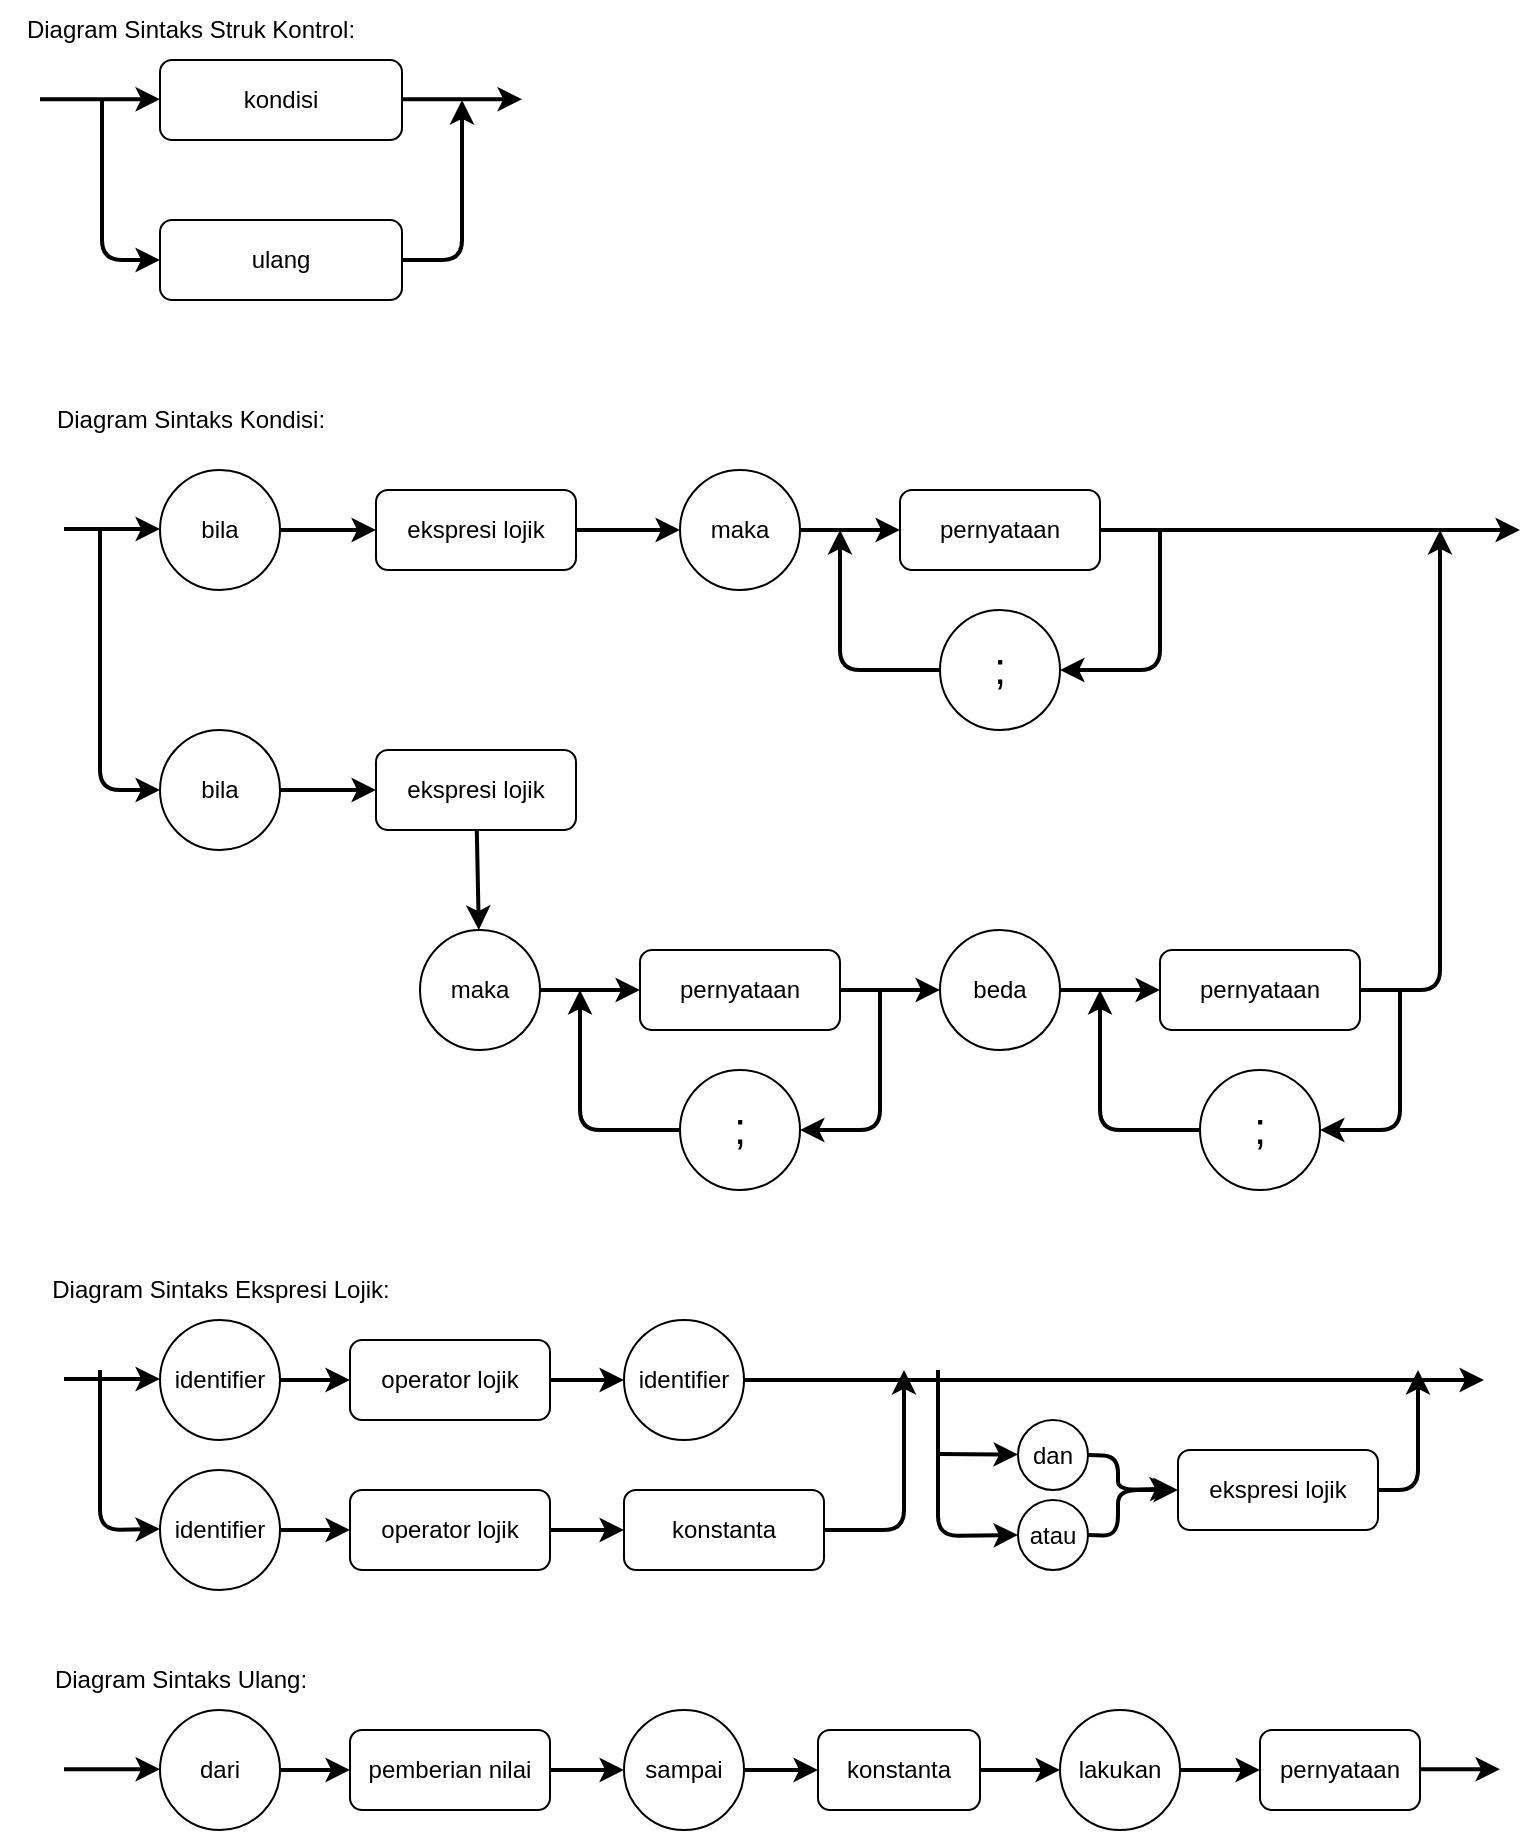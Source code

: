 <mxfile>
    <diagram id="N-JIwSo6NQa0qo3Qw676" name="Page-2">
        <mxGraphModel dx="1228" dy="536" grid="1" gridSize="10" guides="1" tooltips="1" connect="1" arrows="1" fold="1" page="1" pageScale="1" pageWidth="827" pageHeight="1169" math="0" shadow="0">
            <root>
                <mxCell id="0"/>
                <mxCell id="1" parent="0"/>
                <mxCell id="sGA7hmKxJP3p-6hedCUv-1" value="Diagram Sintaks Struk Kontrol:" style="text;html=1;align=center;verticalAlign=middle;resizable=0;points=[];autosize=1;strokeColor=none;fillColor=none;fontSize=12;" parent="1" vertex="1">
                    <mxGeometry x="40" y="45" width="190" height="30" as="geometry"/>
                </mxCell>
                <mxCell id="hKbsMFtzubxS4o8_lvip-1" value="kondisi" style="rounded=1;whiteSpace=wrap;html=1;" parent="1" vertex="1">
                    <mxGeometry x="120" y="75" width="121" height="40" as="geometry"/>
                </mxCell>
                <mxCell id="hKbsMFtzubxS4o8_lvip-2" value="ulang" style="rounded=1;whiteSpace=wrap;html=1;" parent="1" vertex="1">
                    <mxGeometry x="120" y="155" width="121" height="40" as="geometry"/>
                </mxCell>
                <mxCell id="hKbsMFtzubxS4o8_lvip-3" value="" style="endArrow=classic;html=1;strokeWidth=2;entryX=0;entryY=0.5;entryDx=0;entryDy=0;" parent="1" edge="1">
                    <mxGeometry width="50" height="50" relative="1" as="geometry">
                        <mxPoint x="60.0" y="94.6" as="sourcePoint"/>
                        <mxPoint x="120.0" y="94.6" as="targetPoint"/>
                    </mxGeometry>
                </mxCell>
                <mxCell id="hKbsMFtzubxS4o8_lvip-4" value="" style="endArrow=classic;html=1;strokeWidth=2;entryX=0;entryY=0.5;entryDx=0;entryDy=0;" parent="1" target="hKbsMFtzubxS4o8_lvip-2" edge="1">
                    <mxGeometry width="50" height="50" relative="1" as="geometry">
                        <mxPoint x="91" y="95" as="sourcePoint"/>
                        <mxPoint x="130" y="104.6" as="targetPoint"/>
                        <Array as="points">
                            <mxPoint x="91" y="175"/>
                        </Array>
                    </mxGeometry>
                </mxCell>
                <mxCell id="hKbsMFtzubxS4o8_lvip-5" value="" style="endArrow=classic;html=1;strokeWidth=2;entryX=0;entryY=0.5;entryDx=0;entryDy=0;" parent="1" edge="1">
                    <mxGeometry width="50" height="50" relative="1" as="geometry">
                        <mxPoint x="241" y="94.6" as="sourcePoint"/>
                        <mxPoint x="301" y="94.6" as="targetPoint"/>
                    </mxGeometry>
                </mxCell>
                <mxCell id="hKbsMFtzubxS4o8_lvip-6" value="" style="endArrow=classic;html=1;strokeWidth=2;exitX=1;exitY=0.5;exitDx=0;exitDy=0;" parent="1" source="hKbsMFtzubxS4o8_lvip-2" edge="1">
                    <mxGeometry width="50" height="50" relative="1" as="geometry">
                        <mxPoint x="251" y="104.6" as="sourcePoint"/>
                        <mxPoint x="271" y="95" as="targetPoint"/>
                        <Array as="points">
                            <mxPoint x="271" y="175"/>
                        </Array>
                    </mxGeometry>
                </mxCell>
                <mxCell id="hKbsMFtzubxS4o8_lvip-7" value="Diagram Sintaks Kondisi:" style="text;html=1;align=center;verticalAlign=middle;resizable=0;points=[];autosize=1;strokeColor=none;fillColor=none;fontSize=12;" parent="1" vertex="1">
                    <mxGeometry x="55" y="240" width="160" height="30" as="geometry"/>
                </mxCell>
                <mxCell id="C67lPEHfHLXvaHAFfDTe-1" value="bila" style="ellipse;whiteSpace=wrap;html=1;aspect=fixed;" vertex="1" parent="1">
                    <mxGeometry x="120" y="280" width="60" height="60" as="geometry"/>
                </mxCell>
                <mxCell id="C67lPEHfHLXvaHAFfDTe-2" value="ekspresi lojik" style="rounded=1;whiteSpace=wrap;html=1;" vertex="1" parent="1">
                    <mxGeometry x="228" y="290" width="100" height="40" as="geometry"/>
                </mxCell>
                <mxCell id="C67lPEHfHLXvaHAFfDTe-3" value="maka" style="ellipse;whiteSpace=wrap;html=1;aspect=fixed;" vertex="1" parent="1">
                    <mxGeometry x="380" y="280" width="60" height="60" as="geometry"/>
                </mxCell>
                <mxCell id="C67lPEHfHLXvaHAFfDTe-4" value="" style="endArrow=classic;html=1;strokeWidth=2;entryX=0;entryY=0.5;entryDx=0;entryDy=0;exitX=1;exitY=0.5;exitDx=0;exitDy=0;" edge="1" source="C67lPEHfHLXvaHAFfDTe-1" target="C67lPEHfHLXvaHAFfDTe-2" parent="1">
                    <mxGeometry width="50" height="50" relative="1" as="geometry">
                        <mxPoint x="78" y="320" as="sourcePoint"/>
                        <mxPoint x="130.0" y="320" as="targetPoint"/>
                    </mxGeometry>
                </mxCell>
                <mxCell id="C67lPEHfHLXvaHAFfDTe-5" value="" style="endArrow=classic;html=1;strokeWidth=2;entryX=0;entryY=0.5;entryDx=0;entryDy=0;" edge="1" source="C67lPEHfHLXvaHAFfDTe-2" target="C67lPEHfHLXvaHAFfDTe-3" parent="1">
                    <mxGeometry width="50" height="50" relative="1" as="geometry">
                        <mxPoint x="190.0" y="320" as="sourcePoint"/>
                        <mxPoint x="238" y="320" as="targetPoint"/>
                    </mxGeometry>
                </mxCell>
                <mxCell id="C67lPEHfHLXvaHAFfDTe-6" value="pernyataan" style="rounded=1;whiteSpace=wrap;html=1;" vertex="1" parent="1">
                    <mxGeometry x="490" y="290" width="100" height="40" as="geometry"/>
                </mxCell>
                <mxCell id="C67lPEHfHLXvaHAFfDTe-7" value="" style="endArrow=classic;html=1;strokeWidth=2;entryX=0;entryY=0.5;entryDx=0;entryDy=0;exitX=1;exitY=0.5;exitDx=0;exitDy=0;" edge="1" parent="1" source="C67lPEHfHLXvaHAFfDTe-3" target="C67lPEHfHLXvaHAFfDTe-6">
                    <mxGeometry width="50" height="50" relative="1" as="geometry">
                        <mxPoint x="470" y="250" as="sourcePoint"/>
                        <mxPoint x="390" y="320" as="targetPoint"/>
                    </mxGeometry>
                </mxCell>
                <mxCell id="C67lPEHfHLXvaHAFfDTe-8" value="&lt;font style=&quot;font-size: 22px;&quot;&gt;;&lt;/font&gt;" style="ellipse;whiteSpace=wrap;html=1;aspect=fixed;" vertex="1" parent="1">
                    <mxGeometry x="510" y="350" width="60" height="60" as="geometry"/>
                </mxCell>
                <mxCell id="C67lPEHfHLXvaHAFfDTe-9" value="" style="endArrow=classic;html=1;strokeWidth=2;exitX=1;exitY=0.5;exitDx=0;exitDy=0;" edge="1" parent="1" source="C67lPEHfHLXvaHAFfDTe-6">
                    <mxGeometry width="50" height="50" relative="1" as="geometry">
                        <mxPoint x="450" y="320" as="sourcePoint"/>
                        <mxPoint x="800" y="310" as="targetPoint"/>
                    </mxGeometry>
                </mxCell>
                <mxCell id="C67lPEHfHLXvaHAFfDTe-10" value="" style="endArrow=classic;html=1;strokeWidth=2;exitX=0;exitY=0.5;exitDx=0;exitDy=0;" edge="1" parent="1" source="C67lPEHfHLXvaHAFfDTe-8">
                    <mxGeometry width="50" height="50" relative="1" as="geometry">
                        <mxPoint x="450" y="320" as="sourcePoint"/>
                        <mxPoint x="460" y="310" as="targetPoint"/>
                        <Array as="points">
                            <mxPoint x="460" y="380"/>
                        </Array>
                    </mxGeometry>
                </mxCell>
                <mxCell id="C67lPEHfHLXvaHAFfDTe-11" value="" style="endArrow=classic;html=1;strokeWidth=2;entryX=1;entryY=0.5;entryDx=0;entryDy=0;" edge="1" parent="1" target="C67lPEHfHLXvaHAFfDTe-8">
                    <mxGeometry width="50" height="50" relative="1" as="geometry">
                        <mxPoint x="620" y="310" as="sourcePoint"/>
                        <mxPoint x="470" y="320" as="targetPoint"/>
                        <Array as="points">
                            <mxPoint x="620" y="380"/>
                        </Array>
                    </mxGeometry>
                </mxCell>
                <mxCell id="C67lPEHfHLXvaHAFfDTe-12" value="" style="endArrow=classic;html=1;strokeWidth=2;entryX=0;entryY=0.5;entryDx=0;entryDy=0;exitX=1;exitY=0.5;exitDx=0;exitDy=0;" edge="1" parent="1">
                    <mxGeometry width="50" height="50" relative="1" as="geometry">
                        <mxPoint x="72" y="309.5" as="sourcePoint"/>
                        <mxPoint x="120" y="309.5" as="targetPoint"/>
                    </mxGeometry>
                </mxCell>
                <mxCell id="C67lPEHfHLXvaHAFfDTe-14" value="bila" style="ellipse;whiteSpace=wrap;html=1;aspect=fixed;" vertex="1" parent="1">
                    <mxGeometry x="120" y="410" width="60" height="60" as="geometry"/>
                </mxCell>
                <mxCell id="C67lPEHfHLXvaHAFfDTe-15" value="ekspresi lojik" style="rounded=1;whiteSpace=wrap;html=1;" vertex="1" parent="1">
                    <mxGeometry x="228" y="420" width="100" height="40" as="geometry"/>
                </mxCell>
                <mxCell id="C67lPEHfHLXvaHAFfDTe-16" value="maka" style="ellipse;whiteSpace=wrap;html=1;aspect=fixed;" vertex="1" parent="1">
                    <mxGeometry x="250" y="510" width="60" height="60" as="geometry"/>
                </mxCell>
                <mxCell id="C67lPEHfHLXvaHAFfDTe-17" value="" style="endArrow=classic;html=1;strokeWidth=2;entryX=0;entryY=0.5;entryDx=0;entryDy=0;exitX=1;exitY=0.5;exitDx=0;exitDy=0;" edge="1" source="C67lPEHfHLXvaHAFfDTe-14" target="C67lPEHfHLXvaHAFfDTe-15" parent="1">
                    <mxGeometry width="50" height="50" relative="1" as="geometry">
                        <mxPoint x="78" y="450" as="sourcePoint"/>
                        <mxPoint x="130.0" y="450" as="targetPoint"/>
                    </mxGeometry>
                </mxCell>
                <mxCell id="C67lPEHfHLXvaHAFfDTe-18" value="" style="endArrow=classic;html=1;strokeWidth=2;" edge="1" source="C67lPEHfHLXvaHAFfDTe-15" target="C67lPEHfHLXvaHAFfDTe-16" parent="1">
                    <mxGeometry width="50" height="50" relative="1" as="geometry">
                        <mxPoint x="190.0" y="450" as="sourcePoint"/>
                        <mxPoint x="238" y="450" as="targetPoint"/>
                    </mxGeometry>
                </mxCell>
                <mxCell id="C67lPEHfHLXvaHAFfDTe-19" value="pernyataan" style="rounded=1;whiteSpace=wrap;html=1;" vertex="1" parent="1">
                    <mxGeometry x="360" y="520" width="100" height="40" as="geometry"/>
                </mxCell>
                <mxCell id="C67lPEHfHLXvaHAFfDTe-20" value="" style="endArrow=classic;html=1;strokeWidth=2;entryX=0;entryY=0.5;entryDx=0;entryDy=0;exitX=1;exitY=0.5;exitDx=0;exitDy=0;" edge="1" source="C67lPEHfHLXvaHAFfDTe-16" target="C67lPEHfHLXvaHAFfDTe-19" parent="1">
                    <mxGeometry width="50" height="50" relative="1" as="geometry">
                        <mxPoint x="340" y="480" as="sourcePoint"/>
                        <mxPoint x="260" y="550" as="targetPoint"/>
                    </mxGeometry>
                </mxCell>
                <mxCell id="C67lPEHfHLXvaHAFfDTe-21" value="&lt;font style=&quot;font-size: 22px;&quot;&gt;;&lt;/font&gt;" style="ellipse;whiteSpace=wrap;html=1;aspect=fixed;" vertex="1" parent="1">
                    <mxGeometry x="380" y="580" width="60" height="60" as="geometry"/>
                </mxCell>
                <mxCell id="C67lPEHfHLXvaHAFfDTe-22" value="" style="endArrow=classic;html=1;strokeWidth=2;exitX=0;exitY=0.5;exitDx=0;exitDy=0;" edge="1" source="C67lPEHfHLXvaHAFfDTe-21" parent="1">
                    <mxGeometry width="50" height="50" relative="1" as="geometry">
                        <mxPoint x="320" y="550" as="sourcePoint"/>
                        <mxPoint x="330" y="540" as="targetPoint"/>
                        <Array as="points">
                            <mxPoint x="330" y="610"/>
                        </Array>
                    </mxGeometry>
                </mxCell>
                <mxCell id="C67lPEHfHLXvaHAFfDTe-23" value="" style="endArrow=classic;html=1;strokeWidth=2;entryX=1;entryY=0.5;entryDx=0;entryDy=0;" edge="1" target="C67lPEHfHLXvaHAFfDTe-21" parent="1">
                    <mxGeometry width="50" height="50" relative="1" as="geometry">
                        <mxPoint x="480" y="540" as="sourcePoint"/>
                        <mxPoint x="340" y="550" as="targetPoint"/>
                        <Array as="points">
                            <mxPoint x="480" y="610"/>
                        </Array>
                    </mxGeometry>
                </mxCell>
                <mxCell id="C67lPEHfHLXvaHAFfDTe-24" value="" style="endArrow=classic;html=1;strokeWidth=2;entryX=0;entryY=0.5;entryDx=0;entryDy=0;" edge="1" parent="1" target="C67lPEHfHLXvaHAFfDTe-14">
                    <mxGeometry width="50" height="50" relative="1" as="geometry">
                        <mxPoint x="90" y="310" as="sourcePoint"/>
                        <mxPoint x="238" y="320" as="targetPoint"/>
                        <Array as="points">
                            <mxPoint x="90" y="440"/>
                        </Array>
                    </mxGeometry>
                </mxCell>
                <mxCell id="C67lPEHfHLXvaHAFfDTe-25" value="beda" style="ellipse;whiteSpace=wrap;html=1;aspect=fixed;" vertex="1" parent="1">
                    <mxGeometry x="510" y="510" width="60" height="60" as="geometry"/>
                </mxCell>
                <mxCell id="C67lPEHfHLXvaHAFfDTe-27" value="" style="endArrow=classic;html=1;strokeWidth=2;entryX=0;entryY=0.5;entryDx=0;entryDy=0;exitX=1;exitY=0.5;exitDx=0;exitDy=0;" edge="1" parent="1" source="C67lPEHfHLXvaHAFfDTe-19" target="C67lPEHfHLXvaHAFfDTe-25">
                    <mxGeometry width="50" height="50" relative="1" as="geometry">
                        <mxPoint x="320" y="550" as="sourcePoint"/>
                        <mxPoint x="370" y="550" as="targetPoint"/>
                    </mxGeometry>
                </mxCell>
                <mxCell id="C67lPEHfHLXvaHAFfDTe-28" value="pernyataan" style="rounded=1;whiteSpace=wrap;html=1;" vertex="1" parent="1">
                    <mxGeometry x="620" y="520" width="100" height="40" as="geometry"/>
                </mxCell>
                <mxCell id="C67lPEHfHLXvaHAFfDTe-29" value="" style="endArrow=classic;html=1;strokeWidth=2;entryX=0;entryY=0.5;entryDx=0;entryDy=0;exitX=1;exitY=0.5;exitDx=0;exitDy=0;" edge="1" parent="1" target="C67lPEHfHLXvaHAFfDTe-28">
                    <mxGeometry width="50" height="50" relative="1" as="geometry">
                        <mxPoint x="570" y="540" as="sourcePoint"/>
                        <mxPoint x="520" y="550" as="targetPoint"/>
                    </mxGeometry>
                </mxCell>
                <mxCell id="C67lPEHfHLXvaHAFfDTe-30" value="&lt;font style=&quot;font-size: 22px;&quot;&gt;;&lt;/font&gt;" style="ellipse;whiteSpace=wrap;html=1;aspect=fixed;" vertex="1" parent="1">
                    <mxGeometry x="640" y="580" width="60" height="60" as="geometry"/>
                </mxCell>
                <mxCell id="C67lPEHfHLXvaHAFfDTe-31" value="" style="endArrow=classic;html=1;strokeWidth=2;exitX=0;exitY=0.5;exitDx=0;exitDy=0;" edge="1" parent="1" source="C67lPEHfHLXvaHAFfDTe-30">
                    <mxGeometry width="50" height="50" relative="1" as="geometry">
                        <mxPoint x="580" y="550" as="sourcePoint"/>
                        <mxPoint x="590" y="540" as="targetPoint"/>
                        <Array as="points">
                            <mxPoint x="590" y="610"/>
                        </Array>
                    </mxGeometry>
                </mxCell>
                <mxCell id="C67lPEHfHLXvaHAFfDTe-32" value="" style="endArrow=classic;html=1;strokeWidth=2;entryX=1;entryY=0.5;entryDx=0;entryDy=0;" edge="1" parent="1" target="C67lPEHfHLXvaHAFfDTe-30">
                    <mxGeometry width="50" height="50" relative="1" as="geometry">
                        <mxPoint x="740" y="540" as="sourcePoint"/>
                        <mxPoint x="600" y="550" as="targetPoint"/>
                        <Array as="points">
                            <mxPoint x="740" y="610"/>
                        </Array>
                    </mxGeometry>
                </mxCell>
                <mxCell id="C67lPEHfHLXvaHAFfDTe-33" value="" style="endArrow=classic;html=1;strokeWidth=2;exitX=1;exitY=0.5;exitDx=0;exitDy=0;" edge="1" parent="1" source="C67lPEHfHLXvaHAFfDTe-28">
                    <mxGeometry width="50" height="50" relative="1" as="geometry">
                        <mxPoint x="580" y="550" as="sourcePoint"/>
                        <mxPoint x="760" y="310" as="targetPoint"/>
                        <Array as="points">
                            <mxPoint x="760" y="540"/>
                        </Array>
                    </mxGeometry>
                </mxCell>
                <mxCell id="C67lPEHfHLXvaHAFfDTe-34" value="Diagram Sintaks Ekspresi Lojik:" style="text;html=1;align=center;verticalAlign=middle;resizable=0;points=[];autosize=1;strokeColor=none;fillColor=none;fontSize=12;" vertex="1" parent="1">
                    <mxGeometry x="55" y="675" width="190" height="30" as="geometry"/>
                </mxCell>
                <mxCell id="C67lPEHfHLXvaHAFfDTe-35" value="identifier" style="ellipse;whiteSpace=wrap;html=1;aspect=fixed;" vertex="1" parent="1">
                    <mxGeometry x="120" y="705" width="60" height="60" as="geometry"/>
                </mxCell>
                <mxCell id="C67lPEHfHLXvaHAFfDTe-36" value="operator lojik" style="rounded=1;whiteSpace=wrap;html=1;" vertex="1" parent="1">
                    <mxGeometry x="215" y="715" width="100" height="40" as="geometry"/>
                </mxCell>
                <mxCell id="C67lPEHfHLXvaHAFfDTe-37" value="identifier" style="ellipse;whiteSpace=wrap;html=1;aspect=fixed;" vertex="1" parent="1">
                    <mxGeometry x="352" y="705" width="60" height="60" as="geometry"/>
                </mxCell>
                <mxCell id="C67lPEHfHLXvaHAFfDTe-38" value="" style="endArrow=classic;html=1;strokeWidth=2;entryX=0;entryY=0.5;entryDx=0;entryDy=0;exitX=1;exitY=0.5;exitDx=0;exitDy=0;" edge="1" parent="1" source="C67lPEHfHLXvaHAFfDTe-35" target="C67lPEHfHLXvaHAFfDTe-36">
                    <mxGeometry width="50" height="50" relative="1" as="geometry">
                        <mxPoint x="78" y="745" as="sourcePoint"/>
                        <mxPoint x="130.0" y="745" as="targetPoint"/>
                    </mxGeometry>
                </mxCell>
                <mxCell id="C67lPEHfHLXvaHAFfDTe-39" value="" style="endArrow=classic;html=1;strokeWidth=2;entryX=0;entryY=0.5;entryDx=0;entryDy=0;" edge="1" parent="1" source="C67lPEHfHLXvaHAFfDTe-36" target="C67lPEHfHLXvaHAFfDTe-37">
                    <mxGeometry width="50" height="50" relative="1" as="geometry">
                        <mxPoint x="177.0" y="745" as="sourcePoint"/>
                        <mxPoint x="225" y="745" as="targetPoint"/>
                    </mxGeometry>
                </mxCell>
                <mxCell id="C67lPEHfHLXvaHAFfDTe-40" value="" style="endArrow=classic;html=1;strokeWidth=2;entryX=0;entryY=0.5;entryDx=0;entryDy=0;exitX=1;exitY=0.5;exitDx=0;exitDy=0;" edge="1" parent="1">
                    <mxGeometry width="50" height="50" relative="1" as="geometry">
                        <mxPoint x="72" y="734.5" as="sourcePoint"/>
                        <mxPoint x="120" y="734.5" as="targetPoint"/>
                    </mxGeometry>
                </mxCell>
                <mxCell id="C67lPEHfHLXvaHAFfDTe-42" value="identifier" style="ellipse;whiteSpace=wrap;html=1;aspect=fixed;" vertex="1" parent="1">
                    <mxGeometry x="120" y="780" width="60" height="60" as="geometry"/>
                </mxCell>
                <mxCell id="C67lPEHfHLXvaHAFfDTe-43" value="operator lojik" style="rounded=1;whiteSpace=wrap;html=1;" vertex="1" parent="1">
                    <mxGeometry x="215" y="790" width="100" height="40" as="geometry"/>
                </mxCell>
                <mxCell id="C67lPEHfHLXvaHAFfDTe-45" value="" style="endArrow=classic;html=1;strokeWidth=2;entryX=0;entryY=0.5;entryDx=0;entryDy=0;exitX=1;exitY=0.5;exitDx=0;exitDy=0;" edge="1" parent="1" source="C67lPEHfHLXvaHAFfDTe-42" target="C67lPEHfHLXvaHAFfDTe-43">
                    <mxGeometry width="50" height="50" relative="1" as="geometry">
                        <mxPoint x="78" y="820" as="sourcePoint"/>
                        <mxPoint x="130.0" y="820" as="targetPoint"/>
                    </mxGeometry>
                </mxCell>
                <mxCell id="C67lPEHfHLXvaHAFfDTe-46" value="" style="endArrow=classic;html=1;strokeWidth=2;entryX=0;entryY=0.5;entryDx=0;entryDy=0;" edge="1" parent="1" source="C67lPEHfHLXvaHAFfDTe-43" target="C67lPEHfHLXvaHAFfDTe-48">
                    <mxGeometry width="50" height="50" relative="1" as="geometry">
                        <mxPoint x="177.0" y="820" as="sourcePoint"/>
                        <mxPoint x="367" y="810" as="targetPoint"/>
                    </mxGeometry>
                </mxCell>
                <mxCell id="C67lPEHfHLXvaHAFfDTe-47" value="" style="endArrow=classic;html=1;strokeWidth=2;entryX=0;entryY=0.5;entryDx=0;entryDy=0;" edge="1" parent="1">
                    <mxGeometry width="50" height="50" relative="1" as="geometry">
                        <mxPoint x="90" y="730" as="sourcePoint"/>
                        <mxPoint x="120" y="809.5" as="targetPoint"/>
                        <Array as="points">
                            <mxPoint x="90" y="810"/>
                        </Array>
                    </mxGeometry>
                </mxCell>
                <mxCell id="C67lPEHfHLXvaHAFfDTe-48" value="konstanta" style="rounded=1;whiteSpace=wrap;html=1;" vertex="1" parent="1">
                    <mxGeometry x="352" y="790" width="100" height="40" as="geometry"/>
                </mxCell>
                <mxCell id="C67lPEHfHLXvaHAFfDTe-49" value="" style="endArrow=classic;html=1;strokeWidth=2;exitX=1;exitY=0.5;exitDx=0;exitDy=0;" edge="1" parent="1" source="C67lPEHfHLXvaHAFfDTe-37">
                    <mxGeometry width="50" height="50" relative="1" as="geometry">
                        <mxPoint x="310" y="745" as="sourcePoint"/>
                        <mxPoint x="782" y="735" as="targetPoint"/>
                    </mxGeometry>
                </mxCell>
                <mxCell id="C67lPEHfHLXvaHAFfDTe-50" value="" style="endArrow=classic;html=1;strokeWidth=2;exitX=1;exitY=0.5;exitDx=0;exitDy=0;" edge="1" parent="1" source="C67lPEHfHLXvaHAFfDTe-48">
                    <mxGeometry width="50" height="50" relative="1" as="geometry">
                        <mxPoint x="310" y="820" as="sourcePoint"/>
                        <mxPoint x="492" y="730" as="targetPoint"/>
                        <Array as="points">
                            <mxPoint x="492" y="810"/>
                        </Array>
                    </mxGeometry>
                </mxCell>
                <mxCell id="C67lPEHfHLXvaHAFfDTe-51" value="dan" style="ellipse;whiteSpace=wrap;html=1;aspect=fixed;" vertex="1" parent="1">
                    <mxGeometry x="549" y="755" width="35" height="35" as="geometry"/>
                </mxCell>
                <mxCell id="C67lPEHfHLXvaHAFfDTe-52" value="atau" style="ellipse;whiteSpace=wrap;html=1;aspect=fixed;" vertex="1" parent="1">
                    <mxGeometry x="549" y="795" width="35" height="35" as="geometry"/>
                </mxCell>
                <mxCell id="C67lPEHfHLXvaHAFfDTe-53" value="" style="endArrow=classic;html=1;strokeWidth=2;entryX=0;entryY=0.5;entryDx=0;entryDy=0;" edge="1" parent="1" target="C67lPEHfHLXvaHAFfDTe-52">
                    <mxGeometry width="50" height="50" relative="1" as="geometry">
                        <mxPoint x="509" y="730" as="sourcePoint"/>
                        <mxPoint x="349" y="820" as="targetPoint"/>
                        <Array as="points">
                            <mxPoint x="509" y="813"/>
                        </Array>
                    </mxGeometry>
                </mxCell>
                <mxCell id="C67lPEHfHLXvaHAFfDTe-54" value="" style="endArrow=classic;html=1;strokeWidth=2;entryX=0;entryY=0.5;entryDx=0;entryDy=0;" edge="1" parent="1">
                    <mxGeometry width="50" height="50" relative="1" as="geometry">
                        <mxPoint x="509" y="772" as="sourcePoint"/>
                        <mxPoint x="549" y="772.29" as="targetPoint"/>
                    </mxGeometry>
                </mxCell>
                <mxCell id="C67lPEHfHLXvaHAFfDTe-55" value="ekspresi lojik" style="rounded=1;whiteSpace=wrap;html=1;" vertex="1" parent="1">
                    <mxGeometry x="629" y="770" width="100" height="40" as="geometry"/>
                </mxCell>
                <mxCell id="C67lPEHfHLXvaHAFfDTe-56" value="" style="endArrow=classic;html=1;strokeWidth=2;entryX=-0.019;entryY=0.481;entryDx=0;entryDy=0;entryPerimeter=0;exitX=1;exitY=0.5;exitDx=0;exitDy=0;" edge="1" parent="1" source="C67lPEHfHLXvaHAFfDTe-51" target="C67lPEHfHLXvaHAFfDTe-55">
                    <mxGeometry width="50" height="50" relative="1" as="geometry">
                        <mxPoint x="519" y="782" as="sourcePoint"/>
                        <mxPoint x="559" y="782.29" as="targetPoint"/>
                        <Array as="points">
                            <mxPoint x="599" y="773"/>
                            <mxPoint x="599" y="790"/>
                        </Array>
                    </mxGeometry>
                </mxCell>
                <mxCell id="C67lPEHfHLXvaHAFfDTe-57" value="" style="endArrow=classic;html=1;strokeWidth=2;entryX=0;entryY=0.5;entryDx=0;entryDy=0;exitX=1;exitY=0.5;exitDx=0;exitDy=0;" edge="1" parent="1" source="C67lPEHfHLXvaHAFfDTe-52" target="C67lPEHfHLXvaHAFfDTe-55">
                    <mxGeometry width="50" height="50" relative="1" as="geometry">
                        <mxPoint x="594" y="782.5" as="sourcePoint"/>
                        <mxPoint x="627.1" y="799.24" as="targetPoint"/>
                        <Array as="points">
                            <mxPoint x="599" y="813"/>
                            <mxPoint x="599" y="790"/>
                        </Array>
                    </mxGeometry>
                </mxCell>
                <mxCell id="C67lPEHfHLXvaHAFfDTe-58" value="" style="endArrow=classic;html=1;strokeWidth=2;exitX=1;exitY=0.5;exitDx=0;exitDy=0;" edge="1" parent="1" source="C67lPEHfHLXvaHAFfDTe-55">
                    <mxGeometry width="50" height="50" relative="1" as="geometry">
                        <mxPoint x="659" y="764.71" as="sourcePoint"/>
                        <mxPoint x="749" y="730" as="targetPoint"/>
                        <Array as="points">
                            <mxPoint x="749" y="790"/>
                        </Array>
                    </mxGeometry>
                </mxCell>
                <mxCell id="C67lPEHfHLXvaHAFfDTe-60" value="Diagram Sintaks Ulang:" style="text;html=1;align=center;verticalAlign=middle;resizable=0;points=[];autosize=1;strokeColor=none;fillColor=none;fontSize=12;" vertex="1" parent="1">
                    <mxGeometry x="55" y="870" width="150" height="30" as="geometry"/>
                </mxCell>
                <mxCell id="C67lPEHfHLXvaHAFfDTe-61" value="dari" style="ellipse;whiteSpace=wrap;html=1;aspect=fixed;" vertex="1" parent="1">
                    <mxGeometry x="120" y="900" width="60" height="60" as="geometry"/>
                </mxCell>
                <mxCell id="C67lPEHfHLXvaHAFfDTe-62" value="pemberian nilai" style="rounded=1;whiteSpace=wrap;html=1;" vertex="1" parent="1">
                    <mxGeometry x="215" y="910" width="100" height="40" as="geometry"/>
                </mxCell>
                <mxCell id="C67lPEHfHLXvaHAFfDTe-63" value="sampai" style="ellipse;whiteSpace=wrap;html=1;aspect=fixed;" vertex="1" parent="1">
                    <mxGeometry x="352" y="900" width="60" height="60" as="geometry"/>
                </mxCell>
                <mxCell id="C67lPEHfHLXvaHAFfDTe-64" value="" style="endArrow=classic;html=1;strokeWidth=2;entryX=0;entryY=0.5;entryDx=0;entryDy=0;exitX=1;exitY=0.5;exitDx=0;exitDy=0;" edge="1" parent="1" source="C67lPEHfHLXvaHAFfDTe-61" target="C67lPEHfHLXvaHAFfDTe-62">
                    <mxGeometry width="50" height="50" relative="1" as="geometry">
                        <mxPoint x="78" y="940" as="sourcePoint"/>
                        <mxPoint x="130.0" y="940" as="targetPoint"/>
                    </mxGeometry>
                </mxCell>
                <mxCell id="C67lPEHfHLXvaHAFfDTe-65" value="" style="endArrow=classic;html=1;strokeWidth=2;entryX=0;entryY=0.5;entryDx=0;entryDy=0;" edge="1" parent="1" source="C67lPEHfHLXvaHAFfDTe-62" target="C67lPEHfHLXvaHAFfDTe-63">
                    <mxGeometry width="50" height="50" relative="1" as="geometry">
                        <mxPoint x="177.0" y="940" as="sourcePoint"/>
                        <mxPoint x="225" y="940" as="targetPoint"/>
                    </mxGeometry>
                </mxCell>
                <mxCell id="C67lPEHfHLXvaHAFfDTe-66" value="" style="endArrow=classic;html=1;strokeWidth=2;entryX=0;entryY=0.5;entryDx=0;entryDy=0;exitX=1;exitY=0.5;exitDx=0;exitDy=0;" edge="1" parent="1">
                    <mxGeometry width="50" height="50" relative="1" as="geometry">
                        <mxPoint x="72.0" y="929.64" as="sourcePoint"/>
                        <mxPoint x="120" y="929.64" as="targetPoint"/>
                    </mxGeometry>
                </mxCell>
                <mxCell id="C67lPEHfHLXvaHAFfDTe-67" value="konstanta" style="rounded=1;whiteSpace=wrap;html=1;" vertex="1" parent="1">
                    <mxGeometry x="449" y="910" width="81" height="40" as="geometry"/>
                </mxCell>
                <mxCell id="C67lPEHfHLXvaHAFfDTe-68" value="" style="endArrow=classic;html=1;strokeWidth=2;entryX=0;entryY=0.5;entryDx=0;entryDy=0;exitX=1;exitY=0.5;exitDx=0;exitDy=0;" edge="1" parent="1" source="C67lPEHfHLXvaHAFfDTe-63" target="C67lPEHfHLXvaHAFfDTe-67">
                    <mxGeometry width="50" height="50" relative="1" as="geometry">
                        <mxPoint x="450" y="880" as="sourcePoint"/>
                        <mxPoint x="362" y="940" as="targetPoint"/>
                    </mxGeometry>
                </mxCell>
                <mxCell id="C67lPEHfHLXvaHAFfDTe-70" value="lakukan" style="ellipse;whiteSpace=wrap;html=1;aspect=fixed;" vertex="1" parent="1">
                    <mxGeometry x="570" y="900" width="60" height="60" as="geometry"/>
                </mxCell>
                <mxCell id="C67lPEHfHLXvaHAFfDTe-71" value="" style="endArrow=classic;html=1;strokeWidth=2;entryX=0;entryY=0.5;entryDx=0;entryDy=0;exitX=1;exitY=0.5;exitDx=0;exitDy=0;" edge="1" parent="1" source="C67lPEHfHLXvaHAFfDTe-67" target="C67lPEHfHLXvaHAFfDTe-70">
                    <mxGeometry width="50" height="50" relative="1" as="geometry">
                        <mxPoint x="550" y="930" as="sourcePoint"/>
                        <mxPoint x="459" y="940" as="targetPoint"/>
                    </mxGeometry>
                </mxCell>
                <mxCell id="C67lPEHfHLXvaHAFfDTe-72" value="pernyataan" style="rounded=1;whiteSpace=wrap;html=1;" vertex="1" parent="1">
                    <mxGeometry x="670" y="910" width="80" height="40" as="geometry"/>
                </mxCell>
                <mxCell id="C67lPEHfHLXvaHAFfDTe-73" value="" style="endArrow=classic;html=1;strokeWidth=2;entryX=0;entryY=0.5;entryDx=0;entryDy=0;exitX=1;exitY=0.5;exitDx=0;exitDy=0;" edge="1" parent="1" source="C67lPEHfHLXvaHAFfDTe-70" target="C67lPEHfHLXvaHAFfDTe-72">
                    <mxGeometry width="50" height="50" relative="1" as="geometry">
                        <mxPoint x="540.0" y="940" as="sourcePoint"/>
                        <mxPoint x="580.0" y="940" as="targetPoint"/>
                    </mxGeometry>
                </mxCell>
                <mxCell id="C67lPEHfHLXvaHAFfDTe-74" value="" style="endArrow=classic;html=1;strokeWidth=2;entryX=0;entryY=0.5;entryDx=0;entryDy=0;exitX=1;exitY=0.5;exitDx=0;exitDy=0;" edge="1" parent="1">
                    <mxGeometry width="50" height="50" relative="1" as="geometry">
                        <mxPoint x="750.0" y="929.64" as="sourcePoint"/>
                        <mxPoint x="790" y="929.64" as="targetPoint"/>
                    </mxGeometry>
                </mxCell>
            </root>
        </mxGraphModel>
    </diagram>
    <diagram id="ykGIEGp9VVkJIQj835nK" name="Page-1">
        <mxGraphModel dx="1044" dy="456" grid="1" gridSize="10" guides="1" tooltips="1" connect="1" arrows="1" fold="1" page="1" pageScale="1" pageWidth="827" pageHeight="1169" math="0" shadow="0">
            <root>
                <mxCell id="0"/>
                <mxCell id="1" parent="0"/>
                <mxCell id="2" value="deklarasi" style="rounded=1;whiteSpace=wrap;html=1;" parent="1" vertex="1">
                    <mxGeometry x="109" y="80" width="100" height="40" as="geometry"/>
                </mxCell>
                <mxCell id="3" value="mulai" style="ellipse;whiteSpace=wrap;html=1;aspect=fixed;" parent="1" vertex="1">
                    <mxGeometry x="261" y="70" width="60" height="60" as="geometry"/>
                </mxCell>
                <mxCell id="4" value="pernyataan" style="rounded=1;whiteSpace=wrap;html=1;" parent="1" vertex="1">
                    <mxGeometry x="369" y="80" width="100" height="40" as="geometry"/>
                </mxCell>
                <mxCell id="5" value="selesai" style="ellipse;whiteSpace=wrap;html=1;aspect=fixed;" parent="1" vertex="1">
                    <mxGeometry x="521" y="70" width="60" height="60" as="geometry"/>
                </mxCell>
                <mxCell id="6" value="" style="endArrow=classic;html=1;strokeWidth=2;entryX=0;entryY=0.5;entryDx=0;entryDy=0;" parent="1" target="2" edge="1">
                    <mxGeometry width="50" height="50" relative="1" as="geometry">
                        <mxPoint x="49" y="100" as="sourcePoint"/>
                        <mxPoint x="79" y="80" as="targetPoint"/>
                    </mxGeometry>
                </mxCell>
                <mxCell id="7" value="" style="endArrow=classic;html=1;strokeWidth=2;entryX=0;entryY=0.5;entryDx=0;entryDy=0;exitX=1;exitY=0.5;exitDx=0;exitDy=0;" parent="1" source="2" target="3" edge="1">
                    <mxGeometry width="50" height="50" relative="1" as="geometry">
                        <mxPoint x="59" y="110" as="sourcePoint"/>
                        <mxPoint x="119" y="110" as="targetPoint"/>
                    </mxGeometry>
                </mxCell>
                <mxCell id="8" value="" style="endArrow=classic;html=1;strokeWidth=2;entryX=0;entryY=0.5;entryDx=0;entryDy=0;exitX=1;exitY=0.5;exitDx=0;exitDy=0;" parent="1" source="3" target="4" edge="1">
                    <mxGeometry width="50" height="50" relative="1" as="geometry">
                        <mxPoint x="219" y="110" as="sourcePoint"/>
                        <mxPoint x="271.0" y="110" as="targetPoint"/>
                    </mxGeometry>
                </mxCell>
                <mxCell id="9" value="" style="endArrow=classic;html=1;strokeWidth=2;entryX=0;entryY=0.5;entryDx=0;entryDy=0;" parent="1" source="4" target="5" edge="1">
                    <mxGeometry width="50" height="50" relative="1" as="geometry">
                        <mxPoint x="331.0" y="110" as="sourcePoint"/>
                        <mxPoint x="379" y="110" as="targetPoint"/>
                    </mxGeometry>
                </mxCell>
                <mxCell id="10" value="deklarasi variabel" style="rounded=1;whiteSpace=wrap;html=1;" parent="1" vertex="1">
                    <mxGeometry x="261" y="220" width="119" height="40" as="geometry"/>
                </mxCell>
                <mxCell id="11" value="mulai" style="ellipse;whiteSpace=wrap;html=1;aspect=fixed;" parent="1" vertex="1">
                    <mxGeometry x="109" y="210" width="60" height="60" as="geometry"/>
                </mxCell>
                <mxCell id="12" value="Diagram Sintaks Blok Program:" style="text;whiteSpace=wrap;html=1;" parent="1" vertex="1">
                    <mxGeometry x="39" y="50" width="200" height="20" as="geometry"/>
                </mxCell>
                <mxCell id="13" value="Diagram Sintaks Deklarasi:" style="text;whiteSpace=wrap;html=1;" parent="1" vertex="1">
                    <mxGeometry x="40" y="180" width="180" height="20" as="geometry"/>
                </mxCell>
                <mxCell id="14" value="" style="endArrow=classic;html=1;strokeWidth=2;entryX=0;entryY=0.5;entryDx=0;entryDy=0;" parent="1" target="11" edge="1">
                    <mxGeometry width="50" height="50" relative="1" as="geometry">
                        <mxPoint x="49" y="240" as="sourcePoint"/>
                        <mxPoint x="109" y="240" as="targetPoint"/>
                    </mxGeometry>
                </mxCell>
                <mxCell id="15" value="" style="endArrow=classic;html=1;strokeWidth=2;entryX=0;entryY=0.5;entryDx=0;entryDy=0;exitX=1;exitY=0.5;exitDx=0;exitDy=0;" parent="1" source="11" target="10" edge="1">
                    <mxGeometry width="50" height="50" relative="1" as="geometry">
                        <mxPoint x="219" y="110" as="sourcePoint"/>
                        <mxPoint x="271" y="110" as="targetPoint"/>
                    </mxGeometry>
                </mxCell>
                <mxCell id="16" value="" style="endArrow=classic;html=1;strokeWidth=2;exitX=1;exitY=0.5;exitDx=0;exitDy=0;" parent="1" source="10" edge="1">
                    <mxGeometry width="50" height="50" relative="1" as="geometry">
                        <mxPoint x="390" y="239.6" as="sourcePoint"/>
                        <mxPoint x="450" y="240" as="targetPoint"/>
                    </mxGeometry>
                </mxCell>
                <mxCell id="17" value="&lt;font style=&quot;font-size: 16px;&quot;&gt;;&lt;/font&gt;" style="ellipse;whiteSpace=wrap;html=1;aspect=fixed;" parent="1" vertex="1">
                    <mxGeometry x="180" y="300" width="60" height="60" as="geometry"/>
                </mxCell>
                <mxCell id="18" value="" style="endArrow=classic;html=1;strokeWidth=2;exitX=0.5;exitY=0;exitDx=0;exitDy=0;" parent="1" source="17" edge="1">
                    <mxGeometry width="50" height="50" relative="1" as="geometry">
                        <mxPoint x="179" y="250" as="sourcePoint"/>
                        <mxPoint x="210" y="240" as="targetPoint"/>
                    </mxGeometry>
                </mxCell>
                <mxCell id="19" value="" style="endArrow=classic;html=1;strokeWidth=2;entryX=1;entryY=0.5;entryDx=0;entryDy=0;" parent="1" target="17" edge="1">
                    <mxGeometry width="50" height="50" relative="1" as="geometry">
                        <mxPoint x="410" y="240" as="sourcePoint"/>
                        <mxPoint x="220" y="250" as="targetPoint"/>
                        <Array as="points">
                            <mxPoint x="410" y="330"/>
                        </Array>
                    </mxGeometry>
                </mxCell>
                <mxCell id="20" value="Diagram Sintaks Deklarasi Variabel:" style="text;whiteSpace=wrap;html=1;fontSize=12;" parent="1" vertex="1">
                    <mxGeometry x="39" y="420" width="200" height="20" as="geometry"/>
                </mxCell>
                <mxCell id="21" value="identifier" style="ellipse;whiteSpace=wrap;html=1;aspect=fixed;" parent="1" vertex="1">
                    <mxGeometry x="109" y="450" width="60" height="60" as="geometry"/>
                </mxCell>
                <mxCell id="22" value="tipe" style="ellipse;whiteSpace=wrap;html=1;aspect=fixed;" parent="1" vertex="1">
                    <mxGeometry x="240" y="450" width="60" height="60" as="geometry"/>
                </mxCell>
                <mxCell id="23" value="tipe data" style="rounded=1;whiteSpace=wrap;html=1;" parent="1" vertex="1">
                    <mxGeometry x="369" y="460" width="100" height="40" as="geometry"/>
                </mxCell>
                <mxCell id="24" value="" style="endArrow=classic;html=1;strokeWidth=2;entryX=0;entryY=0.5;entryDx=0;entryDy=0;" parent="1" edge="1">
                    <mxGeometry width="50" height="50" relative="1" as="geometry">
                        <mxPoint x="49" y="479.6" as="sourcePoint"/>
                        <mxPoint x="109" y="479.6" as="targetPoint"/>
                    </mxGeometry>
                </mxCell>
                <mxCell id="25" value="" style="endArrow=classic;html=1;strokeWidth=2;entryX=0;entryY=0.5;entryDx=0;entryDy=0;exitX=1;exitY=0.5;exitDx=0;exitDy=0;" parent="1" source="21" target="22" edge="1">
                    <mxGeometry width="50" height="50" relative="1" as="geometry">
                        <mxPoint x="200" y="450" as="sourcePoint"/>
                        <mxPoint x="119" y="489.6" as="targetPoint"/>
                    </mxGeometry>
                </mxCell>
                <mxCell id="26" value="" style="endArrow=classic;html=1;strokeWidth=2;entryX=0;entryY=0.5;entryDx=0;entryDy=0;exitX=1;exitY=0.5;exitDx=0;exitDy=0;" parent="1" source="22" target="23" edge="1">
                    <mxGeometry width="50" height="50" relative="1" as="geometry">
                        <mxPoint x="360" y="430" as="sourcePoint"/>
                        <mxPoint x="250" y="490" as="targetPoint"/>
                    </mxGeometry>
                </mxCell>
                <mxCell id="28" value="Diagram Sintaks Pernyataan:" style="text;html=1;align=center;verticalAlign=middle;resizable=0;points=[];autosize=1;strokeColor=none;fillColor=none;fontSize=12;" parent="1" vertex="1">
                    <mxGeometry x="29" y="550" width="180" height="30" as="geometry"/>
                </mxCell>
                <mxCell id="29" value="pemberian nilai" style="rounded=1;whiteSpace=wrap;html=1;" parent="1" vertex="1">
                    <mxGeometry x="109" y="580" width="121" height="40" as="geometry"/>
                </mxCell>
                <mxCell id="30" value="struk kontrol" style="rounded=1;whiteSpace=wrap;html=1;" parent="1" vertex="1">
                    <mxGeometry x="109" y="660" width="121" height="40" as="geometry"/>
                </mxCell>
                <mxCell id="31" value="" style="endArrow=classic;html=1;strokeWidth=2;entryX=0;entryY=0.5;entryDx=0;entryDy=0;" parent="1" edge="1">
                    <mxGeometry width="50" height="50" relative="1" as="geometry">
                        <mxPoint x="49" y="599.6" as="sourcePoint"/>
                        <mxPoint x="109" y="599.6" as="targetPoint"/>
                    </mxGeometry>
                </mxCell>
                <mxCell id="32" value="" style="endArrow=classic;html=1;strokeWidth=2;entryX=0;entryY=0.5;entryDx=0;entryDy=0;" parent="1" target="30" edge="1">
                    <mxGeometry width="50" height="50" relative="1" as="geometry">
                        <mxPoint x="80" y="600" as="sourcePoint"/>
                        <mxPoint x="119" y="609.6" as="targetPoint"/>
                        <Array as="points">
                            <mxPoint x="80" y="680"/>
                        </Array>
                    </mxGeometry>
                </mxCell>
                <mxCell id="33" value="" style="endArrow=classic;html=1;strokeWidth=2;entryX=0;entryY=0.5;entryDx=0;entryDy=0;" parent="1" edge="1">
                    <mxGeometry width="50" height="50" relative="1" as="geometry">
                        <mxPoint x="230" y="599.6" as="sourcePoint"/>
                        <mxPoint x="290" y="599.6" as="targetPoint"/>
                    </mxGeometry>
                </mxCell>
                <mxCell id="34" value="" style="endArrow=classic;html=1;strokeWidth=2;exitX=1;exitY=0.5;exitDx=0;exitDy=0;" parent="1" source="30" edge="1">
                    <mxGeometry width="50" height="50" relative="1" as="geometry">
                        <mxPoint x="240" y="609.6" as="sourcePoint"/>
                        <mxPoint x="260" y="600" as="targetPoint"/>
                        <Array as="points">
                            <mxPoint x="260" y="680"/>
                        </Array>
                    </mxGeometry>
                </mxCell>
                <mxCell id="35" value="Diagram Sintaks Pemberian Nilai:" style="text;html=1;align=center;verticalAlign=middle;resizable=0;points=[];autosize=1;strokeColor=none;fillColor=none;fontSize=12;" parent="1" vertex="1">
                    <mxGeometry x="30" y="740" width="200" height="30" as="geometry"/>
                </mxCell>
                <mxCell id="36" value="" style="endArrow=classic;html=1;strokeWidth=2;entryX=0;entryY=0.5;entryDx=0;entryDy=0;" parent="1" edge="1">
                    <mxGeometry width="50" height="50" relative="1" as="geometry">
                        <mxPoint x="469" y="479.6" as="sourcePoint"/>
                        <mxPoint x="529" y="479.6" as="targetPoint"/>
                    </mxGeometry>
                </mxCell>
                <mxCell id="37" value="identifier" style="ellipse;whiteSpace=wrap;html=1;aspect=fixed;" parent="1" vertex="1">
                    <mxGeometry x="110" y="770" width="60" height="60" as="geometry"/>
                </mxCell>
                <mxCell id="38" value="masuk" style="ellipse;whiteSpace=wrap;html=1;aspect=fixed;" parent="1" vertex="1">
                    <mxGeometry x="241" y="770" width="60" height="60" as="geometry"/>
                </mxCell>
                <mxCell id="39" value="ekspresi" style="rounded=1;whiteSpace=wrap;html=1;" parent="1" vertex="1">
                    <mxGeometry x="370" y="780" width="100" height="40" as="geometry"/>
                </mxCell>
                <mxCell id="40" value="" style="endArrow=classic;html=1;strokeWidth=2;entryX=0;entryY=0.5;entryDx=0;entryDy=0;" parent="1" edge="1">
                    <mxGeometry width="50" height="50" relative="1" as="geometry">
                        <mxPoint x="50" y="799.6" as="sourcePoint"/>
                        <mxPoint x="110" y="799.6" as="targetPoint"/>
                    </mxGeometry>
                </mxCell>
                <mxCell id="41" value="" style="endArrow=classic;html=1;strokeWidth=2;entryX=0;entryY=0.5;entryDx=0;entryDy=0;exitX=1;exitY=0.5;exitDx=0;exitDy=0;" parent="1" source="37" target="38" edge="1">
                    <mxGeometry width="50" height="50" relative="1" as="geometry">
                        <mxPoint x="201" y="770" as="sourcePoint"/>
                        <mxPoint x="120" y="809.6" as="targetPoint"/>
                    </mxGeometry>
                </mxCell>
                <mxCell id="42" value="" style="endArrow=classic;html=1;strokeWidth=2;entryX=0;entryY=0.5;entryDx=0;entryDy=0;exitX=1;exitY=0.5;exitDx=0;exitDy=0;" parent="1" source="38" target="39" edge="1">
                    <mxGeometry width="50" height="50" relative="1" as="geometry">
                        <mxPoint x="361" y="750" as="sourcePoint"/>
                        <mxPoint x="251" y="810" as="targetPoint"/>
                    </mxGeometry>
                </mxCell>
                <mxCell id="43" value="" style="endArrow=classic;html=1;strokeWidth=2;entryX=0;entryY=0.5;entryDx=0;entryDy=0;" parent="1" edge="1">
                    <mxGeometry width="50" height="50" relative="1" as="geometry">
                        <mxPoint x="470" y="799.6" as="sourcePoint"/>
                        <mxPoint x="530" y="799.6" as="targetPoint"/>
                    </mxGeometry>
                </mxCell>
                <mxCell id="44" value="Diagram Sintaks Ekspresi:" style="text;html=1;align=center;verticalAlign=middle;resizable=0;points=[];autosize=1;strokeColor=none;fillColor=none;fontSize=12;" parent="1" vertex="1">
                    <mxGeometry x="30" y="870" width="160" height="30" as="geometry"/>
                </mxCell>
                <mxCell id="45" value="pemberian nilai" style="rounded=1;whiteSpace=wrap;html=1;" parent="1" vertex="1">
                    <mxGeometry x="130" y="900" width="121" height="40" as="geometry"/>
                </mxCell>
                <mxCell id="46" value="struk kontrol" style="rounded=1;whiteSpace=wrap;html=1;" parent="1" vertex="1">
                    <mxGeometry x="109" y="1070" width="121" height="40" as="geometry"/>
                </mxCell>
                <mxCell id="47" value="" style="endArrow=classic;html=1;strokeWidth=2;" parent="1" target="51" edge="1">
                    <mxGeometry width="50" height="50" relative="1" as="geometry">
                        <mxPoint x="49" y="1009.6" as="sourcePoint"/>
                        <mxPoint x="109" y="1009.6" as="targetPoint"/>
                    </mxGeometry>
                </mxCell>
                <mxCell id="48" value="" style="endArrow=classic;html=1;strokeWidth=2;exitX=0;exitY=0.5;exitDx=0;exitDy=0;" parent="1" source="46" edge="1">
                    <mxGeometry width="50" height="50" relative="1" as="geometry">
                        <mxPoint x="50" y="1080" as="sourcePoint"/>
                        <mxPoint x="80" y="1010" as="targetPoint"/>
                        <Array as="points">
                            <mxPoint x="80" y="1090"/>
                        </Array>
                    </mxGeometry>
                </mxCell>
                <mxCell id="49" value="" style="endArrow=classic;html=1;strokeWidth=2;exitX=1;exitY=0.5;exitDx=0;exitDy=0;" parent="1" source="51" edge="1">
                    <mxGeometry width="50" height="50" relative="1" as="geometry">
                        <mxPoint x="230" y="1009.6" as="sourcePoint"/>
                        <mxPoint x="310" y="1010" as="targetPoint"/>
                    </mxGeometry>
                </mxCell>
                <mxCell id="50" value="" style="endArrow=classic;html=1;strokeWidth=2;entryX=1;entryY=0.5;entryDx=0;entryDy=0;" parent="1" target="46" edge="1">
                    <mxGeometry width="50" height="50" relative="1" as="geometry">
                        <mxPoint x="260" y="1010" as="sourcePoint"/>
                        <mxPoint x="260" y="1010" as="targetPoint"/>
                        <Array as="points">
                            <mxPoint x="260" y="1090"/>
                        </Array>
                    </mxGeometry>
                </mxCell>
                <mxCell id="51" value="identifier" style="ellipse;whiteSpace=wrap;html=1;aspect=fixed;" parent="1" vertex="1">
                    <mxGeometry x="139.5" y="980" width="60" height="60" as="geometry"/>
                </mxCell>
                <mxCell id="52" value="" style="endArrow=classic;html=1;strokeWidth=2;entryX=0;entryY=0.5;entryDx=0;entryDy=0;" parent="1" target="45" edge="1">
                    <mxGeometry width="50" height="50" relative="1" as="geometry">
                        <mxPoint x="100" y="1010" as="sourcePoint"/>
                        <mxPoint x="120" y="799.6" as="targetPoint"/>
                        <Array as="points">
                            <mxPoint x="100" y="920"/>
                        </Array>
                    </mxGeometry>
                </mxCell>
                <mxCell id="53" value="" style="endArrow=classic;html=1;strokeWidth=2;exitX=1;exitY=0.5;exitDx=0;exitDy=0;" parent="1" source="45" edge="1">
                    <mxGeometry width="50" height="50" relative="1" as="geometry">
                        <mxPoint x="60" y="799.6" as="sourcePoint"/>
                        <mxPoint x="280" y="1010" as="targetPoint"/>
                        <Array as="points">
                            <mxPoint x="280" y="920"/>
                        </Array>
                    </mxGeometry>
                </mxCell>
            </root>
        </mxGraphModel>
    </diagram>
</mxfile>